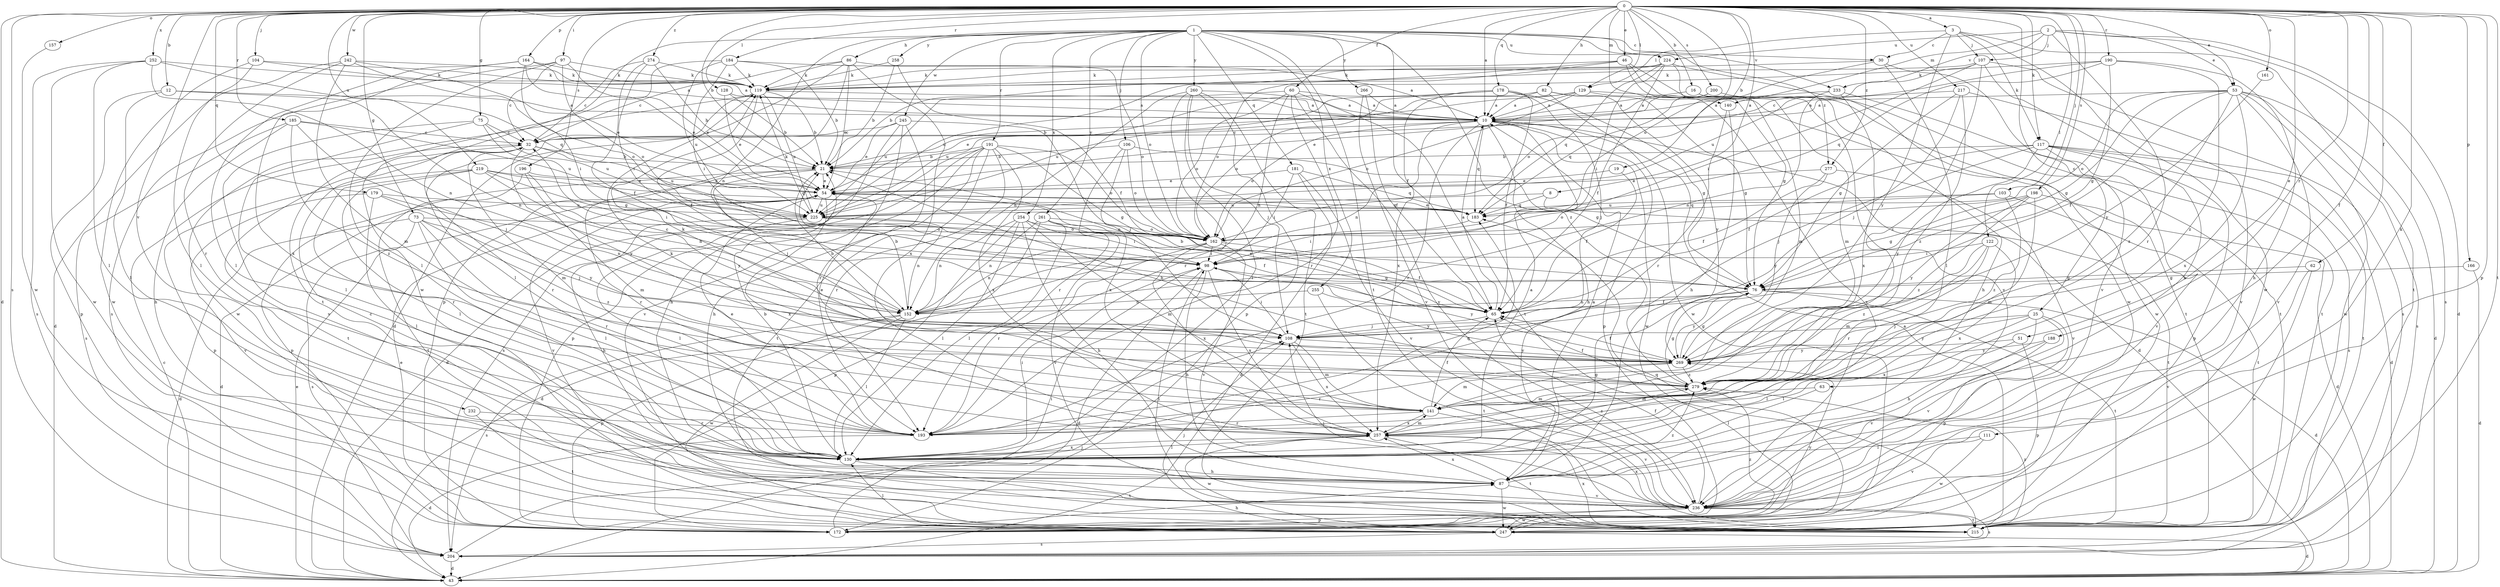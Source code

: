 strict digraph  {
0;
1;
2;
3;
8;
10;
12;
16;
19;
21;
25;
30;
32;
43;
46;
51;
53;
54;
60;
62;
63;
65;
73;
75;
76;
82;
86;
87;
97;
98;
103;
104;
106;
107;
108;
111;
117;
119;
122;
128;
129;
130;
140;
141;
152;
157;
161;
162;
164;
166;
172;
178;
179;
181;
183;
184;
185;
188;
190;
191;
193;
196;
198;
200;
204;
215;
217;
219;
224;
225;
232;
233;
236;
242;
245;
247;
252;
254;
255;
257;
258;
260;
261;
266;
269;
274;
277;
279;
0 -> 3  [label=a];
0 -> 8  [label=a];
0 -> 10  [label=a];
0 -> 12  [label=b];
0 -> 16  [label=b];
0 -> 19  [label=b];
0 -> 21  [label=b];
0 -> 25  [label=c];
0 -> 43  [label=d];
0 -> 46  [label=e];
0 -> 51  [label=e];
0 -> 53  [label=e];
0 -> 60  [label=f];
0 -> 62  [label=f];
0 -> 63  [label=f];
0 -> 73  [label=g];
0 -> 75  [label=g];
0 -> 82  [label=h];
0 -> 97  [label=i];
0 -> 103  [label=j];
0 -> 104  [label=j];
0 -> 111  [label=k];
0 -> 117  [label=k];
0 -> 122  [label=l];
0 -> 128  [label=l];
0 -> 129  [label=l];
0 -> 140  [label=m];
0 -> 157  [label=o];
0 -> 161  [label=o];
0 -> 162  [label=o];
0 -> 164  [label=p];
0 -> 166  [label=p];
0 -> 172  [label=p];
0 -> 178  [label=q];
0 -> 179  [label=q];
0 -> 184  [label=r];
0 -> 185  [label=r];
0 -> 188  [label=r];
0 -> 190  [label=r];
0 -> 196  [label=s];
0 -> 198  [label=s];
0 -> 200  [label=s];
0 -> 204  [label=s];
0 -> 215  [label=t];
0 -> 217  [label=u];
0 -> 219  [label=u];
0 -> 232  [label=v];
0 -> 242  [label=w];
0 -> 252  [label=x];
0 -> 274  [label=z];
0 -> 277  [label=z];
1 -> 30  [label=c];
1 -> 65  [label=f];
1 -> 86  [label=h];
1 -> 106  [label=j];
1 -> 152  [label=n];
1 -> 162  [label=o];
1 -> 181  [label=q];
1 -> 191  [label=r];
1 -> 215  [label=t];
1 -> 224  [label=u];
1 -> 233  [label=v];
1 -> 245  [label=w];
1 -> 247  [label=w];
1 -> 254  [label=x];
1 -> 255  [label=x];
1 -> 258  [label=y];
1 -> 260  [label=y];
1 -> 261  [label=y];
1 -> 266  [label=y];
1 -> 277  [label=z];
1 -> 279  [label=z];
2 -> 43  [label=d];
2 -> 53  [label=e];
2 -> 107  [label=j];
2 -> 140  [label=m];
2 -> 193  [label=r];
2 -> 204  [label=s];
2 -> 224  [label=u];
2 -> 233  [label=v];
3 -> 30  [label=c];
3 -> 107  [label=j];
3 -> 117  [label=k];
3 -> 129  [label=l];
3 -> 215  [label=t];
3 -> 247  [label=w];
3 -> 269  [label=y];
8 -> 183  [label=q];
8 -> 215  [label=t];
8 -> 225  [label=u];
10 -> 32  [label=c];
10 -> 43  [label=d];
10 -> 87  [label=h];
10 -> 152  [label=n];
10 -> 162  [label=o];
10 -> 172  [label=p];
10 -> 183  [label=q];
10 -> 193  [label=r];
10 -> 247  [label=w];
12 -> 10  [label=a];
12 -> 130  [label=l];
12 -> 152  [label=n];
12 -> 172  [label=p];
16 -> 10  [label=a];
16 -> 87  [label=h];
16 -> 247  [label=w];
19 -> 54  [label=e];
19 -> 65  [label=f];
21 -> 54  [label=e];
21 -> 108  [label=j];
21 -> 172  [label=p];
21 -> 193  [label=r];
25 -> 87  [label=h];
25 -> 108  [label=j];
25 -> 172  [label=p];
25 -> 236  [label=v];
25 -> 257  [label=x];
25 -> 269  [label=y];
30 -> 119  [label=k];
30 -> 130  [label=l];
30 -> 162  [label=o];
30 -> 236  [label=v];
32 -> 21  [label=b];
32 -> 141  [label=m];
32 -> 193  [label=r];
32 -> 215  [label=t];
32 -> 225  [label=u];
32 -> 269  [label=y];
43 -> 32  [label=c];
43 -> 54  [label=e];
46 -> 76  [label=g];
46 -> 119  [label=k];
46 -> 141  [label=m];
46 -> 162  [label=o];
46 -> 225  [label=u];
46 -> 236  [label=v];
51 -> 130  [label=l];
51 -> 172  [label=p];
51 -> 269  [label=y];
53 -> 10  [label=a];
53 -> 43  [label=d];
53 -> 65  [label=f];
53 -> 76  [label=g];
53 -> 162  [label=o];
53 -> 204  [label=s];
53 -> 236  [label=v];
53 -> 247  [label=w];
53 -> 257  [label=x];
53 -> 279  [label=z];
54 -> 43  [label=d];
54 -> 183  [label=q];
54 -> 225  [label=u];
54 -> 236  [label=v];
54 -> 257  [label=x];
60 -> 10  [label=a];
60 -> 152  [label=n];
60 -> 162  [label=o];
60 -> 193  [label=r];
60 -> 215  [label=t];
60 -> 225  [label=u];
60 -> 236  [label=v];
62 -> 76  [label=g];
62 -> 236  [label=v];
62 -> 247  [label=w];
63 -> 130  [label=l];
63 -> 141  [label=m];
65 -> 10  [label=a];
65 -> 21  [label=b];
65 -> 54  [label=e];
65 -> 108  [label=j];
73 -> 43  [label=d];
73 -> 108  [label=j];
73 -> 130  [label=l];
73 -> 162  [label=o];
73 -> 193  [label=r];
73 -> 204  [label=s];
73 -> 279  [label=z];
75 -> 32  [label=c];
75 -> 76  [label=g];
75 -> 130  [label=l];
75 -> 225  [label=u];
75 -> 236  [label=v];
76 -> 43  [label=d];
76 -> 65  [label=f];
76 -> 152  [label=n];
76 -> 215  [label=t];
76 -> 269  [label=y];
82 -> 10  [label=a];
82 -> 76  [label=g];
82 -> 225  [label=u];
82 -> 247  [label=w];
82 -> 269  [label=y];
86 -> 32  [label=c];
86 -> 43  [label=d];
86 -> 54  [label=e];
86 -> 119  [label=k];
86 -> 162  [label=o];
86 -> 172  [label=p];
86 -> 257  [label=x];
87 -> 10  [label=a];
87 -> 32  [label=c];
87 -> 236  [label=v];
87 -> 247  [label=w];
87 -> 257  [label=x];
87 -> 279  [label=z];
97 -> 32  [label=c];
97 -> 54  [label=e];
97 -> 119  [label=k];
97 -> 130  [label=l];
97 -> 162  [label=o];
97 -> 204  [label=s];
98 -> 43  [label=d];
98 -> 76  [label=g];
98 -> 87  [label=h];
98 -> 257  [label=x];
98 -> 269  [label=y];
103 -> 162  [label=o];
103 -> 215  [label=t];
103 -> 225  [label=u];
103 -> 279  [label=z];
104 -> 10  [label=a];
104 -> 119  [label=k];
104 -> 130  [label=l];
104 -> 247  [label=w];
106 -> 21  [label=b];
106 -> 76  [label=g];
106 -> 162  [label=o];
106 -> 193  [label=r];
106 -> 257  [label=x];
107 -> 87  [label=h];
107 -> 98  [label=i];
107 -> 119  [label=k];
107 -> 204  [label=s];
107 -> 225  [label=u];
107 -> 279  [label=z];
108 -> 21  [label=b];
108 -> 98  [label=i];
108 -> 141  [label=m];
108 -> 257  [label=x];
108 -> 269  [label=y];
111 -> 130  [label=l];
111 -> 236  [label=v];
111 -> 247  [label=w];
117 -> 21  [label=b];
117 -> 43  [label=d];
117 -> 65  [label=f];
117 -> 108  [label=j];
117 -> 172  [label=p];
117 -> 204  [label=s];
117 -> 215  [label=t];
117 -> 236  [label=v];
117 -> 269  [label=y];
119 -> 10  [label=a];
119 -> 21  [label=b];
119 -> 65  [label=f];
119 -> 130  [label=l];
119 -> 225  [label=u];
119 -> 247  [label=w];
122 -> 98  [label=i];
122 -> 141  [label=m];
122 -> 193  [label=r];
122 -> 257  [label=x];
122 -> 279  [label=z];
128 -> 10  [label=a];
128 -> 21  [label=b];
128 -> 54  [label=e];
129 -> 10  [label=a];
129 -> 21  [label=b];
129 -> 162  [label=o];
129 -> 215  [label=t];
129 -> 225  [label=u];
129 -> 236  [label=v];
130 -> 10  [label=a];
130 -> 21  [label=b];
130 -> 76  [label=g];
130 -> 87  [label=h];
130 -> 98  [label=i];
130 -> 183  [label=q];
130 -> 215  [label=t];
130 -> 257  [label=x];
140 -> 87  [label=h];
140 -> 193  [label=r];
141 -> 65  [label=f];
141 -> 119  [label=k];
141 -> 193  [label=r];
141 -> 236  [label=v];
141 -> 257  [label=x];
152 -> 21  [label=b];
152 -> 32  [label=c];
152 -> 130  [label=l];
152 -> 172  [label=p];
152 -> 204  [label=s];
152 -> 247  [label=w];
157 -> 247  [label=w];
161 -> 269  [label=y];
162 -> 65  [label=f];
162 -> 98  [label=i];
162 -> 152  [label=n];
162 -> 193  [label=r];
162 -> 236  [label=v];
162 -> 257  [label=x];
164 -> 10  [label=a];
164 -> 54  [label=e];
164 -> 98  [label=i];
164 -> 119  [label=k];
164 -> 130  [label=l];
164 -> 257  [label=x];
166 -> 43  [label=d];
166 -> 76  [label=g];
172 -> 54  [label=e];
172 -> 87  [label=h];
172 -> 98  [label=i];
172 -> 269  [label=y];
172 -> 279  [label=z];
178 -> 10  [label=a];
178 -> 54  [label=e];
178 -> 65  [label=f];
178 -> 76  [label=g];
178 -> 108  [label=j];
178 -> 162  [label=o];
178 -> 257  [label=x];
179 -> 130  [label=l];
179 -> 152  [label=n];
179 -> 225  [label=u];
179 -> 236  [label=v];
179 -> 269  [label=y];
181 -> 43  [label=d];
181 -> 54  [label=e];
181 -> 98  [label=i];
181 -> 183  [label=q];
181 -> 236  [label=v];
183 -> 54  [label=e];
183 -> 98  [label=i];
184 -> 10  [label=a];
184 -> 21  [label=b];
184 -> 98  [label=i];
184 -> 119  [label=k];
184 -> 215  [label=t];
184 -> 225  [label=u];
185 -> 32  [label=c];
185 -> 87  [label=h];
185 -> 108  [label=j];
185 -> 204  [label=s];
185 -> 225  [label=u];
185 -> 279  [label=z];
188 -> 130  [label=l];
188 -> 236  [label=v];
188 -> 269  [label=y];
190 -> 32  [label=c];
190 -> 76  [label=g];
190 -> 87  [label=h];
190 -> 119  [label=k];
190 -> 183  [label=q];
190 -> 279  [label=z];
191 -> 21  [label=b];
191 -> 43  [label=d];
191 -> 76  [label=g];
191 -> 87  [label=h];
191 -> 162  [label=o];
191 -> 172  [label=p];
191 -> 193  [label=r];
191 -> 204  [label=s];
191 -> 215  [label=t];
191 -> 257  [label=x];
193 -> 43  [label=d];
193 -> 54  [label=e];
196 -> 54  [label=e];
196 -> 141  [label=m];
196 -> 215  [label=t];
196 -> 269  [label=y];
198 -> 43  [label=d];
198 -> 76  [label=g];
198 -> 141  [label=m];
198 -> 183  [label=q];
198 -> 269  [label=y];
198 -> 279  [label=z];
200 -> 10  [label=a];
200 -> 54  [label=e];
200 -> 183  [label=q];
200 -> 215  [label=t];
204 -> 43  [label=d];
204 -> 108  [label=j];
215 -> 10  [label=a];
215 -> 98  [label=i];
215 -> 257  [label=x];
215 -> 279  [label=z];
217 -> 10  [label=a];
217 -> 76  [label=g];
217 -> 108  [label=j];
217 -> 236  [label=v];
217 -> 279  [label=z];
219 -> 54  [label=e];
219 -> 98  [label=i];
219 -> 130  [label=l];
219 -> 152  [label=n];
219 -> 172  [label=p];
219 -> 183  [label=q];
219 -> 193  [label=r];
224 -> 21  [label=b];
224 -> 65  [label=f];
224 -> 98  [label=i];
224 -> 119  [label=k];
224 -> 141  [label=m];
224 -> 183  [label=q];
224 -> 247  [label=w];
225 -> 87  [label=h];
225 -> 119  [label=k];
225 -> 130  [label=l];
225 -> 152  [label=n];
225 -> 162  [label=o];
232 -> 193  [label=r];
232 -> 215  [label=t];
233 -> 10  [label=a];
233 -> 152  [label=n];
233 -> 215  [label=t];
233 -> 257  [label=x];
236 -> 65  [label=f];
236 -> 108  [label=j];
236 -> 172  [label=p];
236 -> 204  [label=s];
236 -> 215  [label=t];
236 -> 247  [label=w];
236 -> 257  [label=x];
242 -> 43  [label=d];
242 -> 54  [label=e];
242 -> 119  [label=k];
242 -> 141  [label=m];
242 -> 162  [label=o];
242 -> 193  [label=r];
245 -> 32  [label=c];
245 -> 54  [label=e];
245 -> 87  [label=h];
245 -> 108  [label=j];
245 -> 193  [label=r];
245 -> 236  [label=v];
247 -> 43  [label=d];
247 -> 108  [label=j];
247 -> 130  [label=l];
247 -> 183  [label=q];
247 -> 204  [label=s];
252 -> 119  [label=k];
252 -> 130  [label=l];
252 -> 152  [label=n];
252 -> 183  [label=q];
252 -> 204  [label=s];
252 -> 247  [label=w];
254 -> 87  [label=h];
254 -> 98  [label=i];
254 -> 130  [label=l];
254 -> 141  [label=m];
254 -> 152  [label=n];
254 -> 162  [label=o];
254 -> 172  [label=p];
255 -> 152  [label=n];
255 -> 215  [label=t];
255 -> 269  [label=y];
257 -> 130  [label=l];
257 -> 141  [label=m];
257 -> 215  [label=t];
257 -> 247  [label=w];
257 -> 279  [label=z];
258 -> 21  [label=b];
258 -> 65  [label=f];
258 -> 119  [label=k];
260 -> 10  [label=a];
260 -> 108  [label=j];
260 -> 130  [label=l];
260 -> 152  [label=n];
260 -> 172  [label=p];
260 -> 193  [label=r];
260 -> 215  [label=t];
261 -> 43  [label=d];
261 -> 65  [label=f];
261 -> 130  [label=l];
261 -> 152  [label=n];
261 -> 162  [label=o];
261 -> 236  [label=v];
266 -> 10  [label=a];
266 -> 65  [label=f];
266 -> 236  [label=v];
269 -> 65  [label=f];
269 -> 76  [label=g];
269 -> 119  [label=k];
269 -> 141  [label=m];
269 -> 193  [label=r];
269 -> 279  [label=z];
274 -> 21  [label=b];
274 -> 32  [label=c];
274 -> 65  [label=f];
274 -> 98  [label=i];
274 -> 119  [label=k];
277 -> 54  [label=e];
277 -> 65  [label=f];
277 -> 236  [label=v];
277 -> 269  [label=y];
279 -> 21  [label=b];
279 -> 54  [label=e];
279 -> 65  [label=f];
279 -> 76  [label=g];
279 -> 141  [label=m];
}
